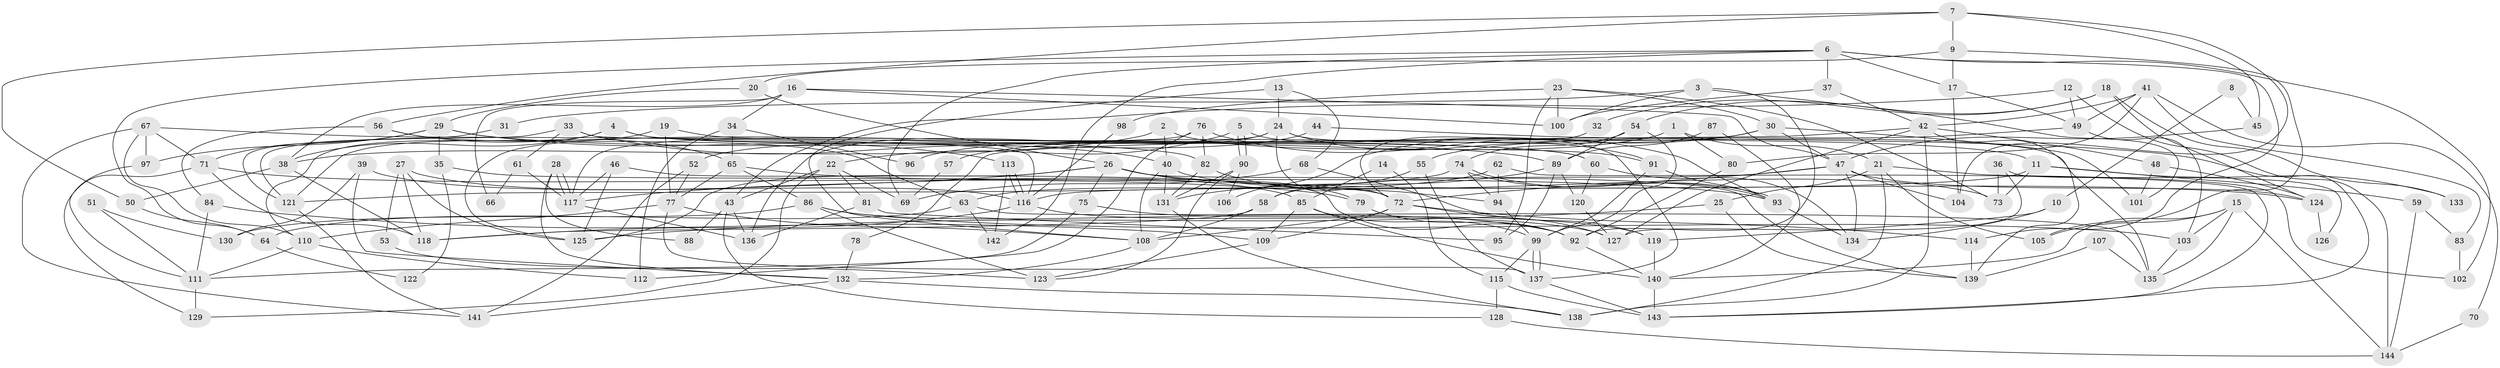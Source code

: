 // coarse degree distribution, {3: 0.22448979591836735, 6: 0.1836734693877551, 7: 0.10204081632653061, 5: 0.14285714285714285, 2: 0.08163265306122448, 8: 0.04081632653061224, 4: 0.1836734693877551, 11: 0.01020408163265306, 10: 0.02040816326530612, 9: 0.01020408163265306}
// Generated by graph-tools (version 1.1) at 2025/42/03/06/25 10:42:01]
// undirected, 144 vertices, 288 edges
graph export_dot {
graph [start="1"]
  node [color=gray90,style=filled];
  1;
  2;
  3;
  4;
  5;
  6;
  7;
  8;
  9;
  10;
  11;
  12;
  13;
  14;
  15;
  16;
  17;
  18;
  19;
  20;
  21;
  22;
  23;
  24;
  25;
  26;
  27;
  28;
  29;
  30;
  31;
  32;
  33;
  34;
  35;
  36;
  37;
  38;
  39;
  40;
  41;
  42;
  43;
  44;
  45;
  46;
  47;
  48;
  49;
  50;
  51;
  52;
  53;
  54;
  55;
  56;
  57;
  58;
  59;
  60;
  61;
  62;
  63;
  64;
  65;
  66;
  67;
  68;
  69;
  70;
  71;
  72;
  73;
  74;
  75;
  76;
  77;
  78;
  79;
  80;
  81;
  82;
  83;
  84;
  85;
  86;
  87;
  88;
  89;
  90;
  91;
  92;
  93;
  94;
  95;
  96;
  97;
  98;
  99;
  100;
  101;
  102;
  103;
  104;
  105;
  106;
  107;
  108;
  109;
  110;
  111;
  112;
  113;
  114;
  115;
  116;
  117;
  118;
  119;
  120;
  121;
  122;
  123;
  124;
  125;
  126;
  127;
  128;
  129;
  130;
  131;
  132;
  133;
  134;
  135;
  136;
  137;
  138;
  139;
  140;
  141;
  142;
  143;
  144;
  1 -- 80;
  1 -- 21;
  1 -- 96;
  2 -- 38;
  2 -- 40;
  2 -- 91;
  3 -- 101;
  3 -- 92;
  3 -- 31;
  3 -- 100;
  4 -- 110;
  4 -- 38;
  4 -- 11;
  4 -- 60;
  5 -- 137;
  5 -- 90;
  5 -- 90;
  5 -- 22;
  6 -- 37;
  6 -- 17;
  6 -- 64;
  6 -- 69;
  6 -- 102;
  6 -- 114;
  6 -- 142;
  7 -- 56;
  7 -- 9;
  7 -- 45;
  7 -- 50;
  7 -- 104;
  8 -- 10;
  8 -- 45;
  9 -- 20;
  9 -- 17;
  9 -- 105;
  10 -- 134;
  10 -- 119;
  11 -- 116;
  11 -- 59;
  11 -- 73;
  11 -- 133;
  12 -- 49;
  12 -- 43;
  12 -- 144;
  13 -- 108;
  13 -- 24;
  13 -- 68;
  14 -- 115;
  14 -- 85;
  15 -- 135;
  15 -- 105;
  15 -- 103;
  15 -- 140;
  15 -- 144;
  16 -- 47;
  16 -- 38;
  16 -- 34;
  16 -- 66;
  16 -- 100;
  17 -- 104;
  17 -- 49;
  18 -- 54;
  18 -- 124;
  18 -- 32;
  18 -- 133;
  19 -- 77;
  19 -- 121;
  19 -- 60;
  20 -- 26;
  20 -- 29;
  21 -- 138;
  21 -- 25;
  21 -- 102;
  21 -- 105;
  22 -- 129;
  22 -- 43;
  22 -- 69;
  22 -- 81;
  23 -- 95;
  23 -- 100;
  23 -- 30;
  23 -- 73;
  23 -- 98;
  24 -- 91;
  24 -- 72;
  24 -- 125;
  24 -- 135;
  24 -- 136;
  25 -- 125;
  25 -- 139;
  26 -- 75;
  26 -- 79;
  26 -- 117;
  26 -- 124;
  26 -- 125;
  26 -- 139;
  27 -- 85;
  27 -- 125;
  27 -- 53;
  27 -- 118;
  28 -- 117;
  28 -- 117;
  28 -- 132;
  28 -- 88;
  29 -- 113;
  29 -- 89;
  29 -- 35;
  29 -- 71;
  29 -- 97;
  30 -- 47;
  30 -- 57;
  30 -- 101;
  30 -- 106;
  31 -- 121;
  32 -- 72;
  33 -- 116;
  33 -- 40;
  33 -- 61;
  33 -- 121;
  34 -- 65;
  34 -- 96;
  34 -- 112;
  35 -- 72;
  35 -- 122;
  36 -- 127;
  36 -- 73;
  36 -- 126;
  37 -- 100;
  37 -- 42;
  38 -- 50;
  38 -- 118;
  39 -- 132;
  39 -- 116;
  39 -- 130;
  40 -- 108;
  40 -- 73;
  40 -- 131;
  41 -- 42;
  41 -- 83;
  41 -- 49;
  41 -- 70;
  41 -- 80;
  42 -- 138;
  42 -- 139;
  42 -- 48;
  42 -- 78;
  42 -- 127;
  43 -- 136;
  43 -- 88;
  43 -- 128;
  44 -- 143;
  44 -- 52;
  45 -- 47;
  46 -- 117;
  46 -- 125;
  46 -- 92;
  47 -- 134;
  47 -- 72;
  47 -- 58;
  47 -- 104;
  47 -- 124;
  48 -- 124;
  48 -- 101;
  49 -- 103;
  49 -- 55;
  50 -- 64;
  51 -- 111;
  51 -- 130;
  52 -- 141;
  52 -- 77;
  53 -- 123;
  54 -- 89;
  54 -- 99;
  54 -- 74;
  55 -- 58;
  55 -- 137;
  56 -- 65;
  56 -- 63;
  56 -- 84;
  57 -- 69;
  58 -- 108;
  58 -- 118;
  59 -- 144;
  59 -- 83;
  60 -- 120;
  60 -- 134;
  61 -- 117;
  61 -- 66;
  62 -- 94;
  62 -- 143;
  62 -- 63;
  63 -- 135;
  63 -- 64;
  63 -- 142;
  64 -- 122;
  65 -- 77;
  65 -- 93;
  65 -- 86;
  67 -- 71;
  67 -- 110;
  67 -- 82;
  67 -- 97;
  67 -- 141;
  68 -- 69;
  68 -- 119;
  70 -- 144;
  71 -- 118;
  71 -- 79;
  71 -- 129;
  72 -- 127;
  72 -- 109;
  72 -- 108;
  72 -- 114;
  74 -- 93;
  74 -- 93;
  74 -- 94;
  74 -- 121;
  75 -- 111;
  75 -- 119;
  76 -- 82;
  76 -- 117;
  76 -- 93;
  76 -- 112;
  77 -- 137;
  77 -- 110;
  77 -- 108;
  78 -- 132;
  79 -- 92;
  80 -- 92;
  81 -- 136;
  81 -- 95;
  82 -- 94;
  82 -- 131;
  83 -- 102;
  84 -- 109;
  84 -- 111;
  85 -- 99;
  85 -- 140;
  85 -- 109;
  86 -- 92;
  86 -- 103;
  86 -- 123;
  86 -- 130;
  87 -- 140;
  87 -- 89;
  89 -- 131;
  89 -- 120;
  89 -- 95;
  90 -- 131;
  90 -- 106;
  90 -- 123;
  91 -- 93;
  91 -- 99;
  92 -- 140;
  93 -- 134;
  94 -- 99;
  97 -- 111;
  98 -- 116;
  99 -- 137;
  99 -- 137;
  99 -- 115;
  103 -- 135;
  107 -- 139;
  107 -- 135;
  108 -- 132;
  109 -- 123;
  110 -- 112;
  110 -- 111;
  111 -- 129;
  113 -- 116;
  113 -- 116;
  113 -- 142;
  114 -- 139;
  115 -- 128;
  115 -- 143;
  116 -- 118;
  116 -- 127;
  117 -- 136;
  119 -- 140;
  120 -- 127;
  121 -- 141;
  124 -- 126;
  128 -- 144;
  131 -- 138;
  132 -- 141;
  132 -- 138;
  137 -- 143;
  140 -- 143;
}
